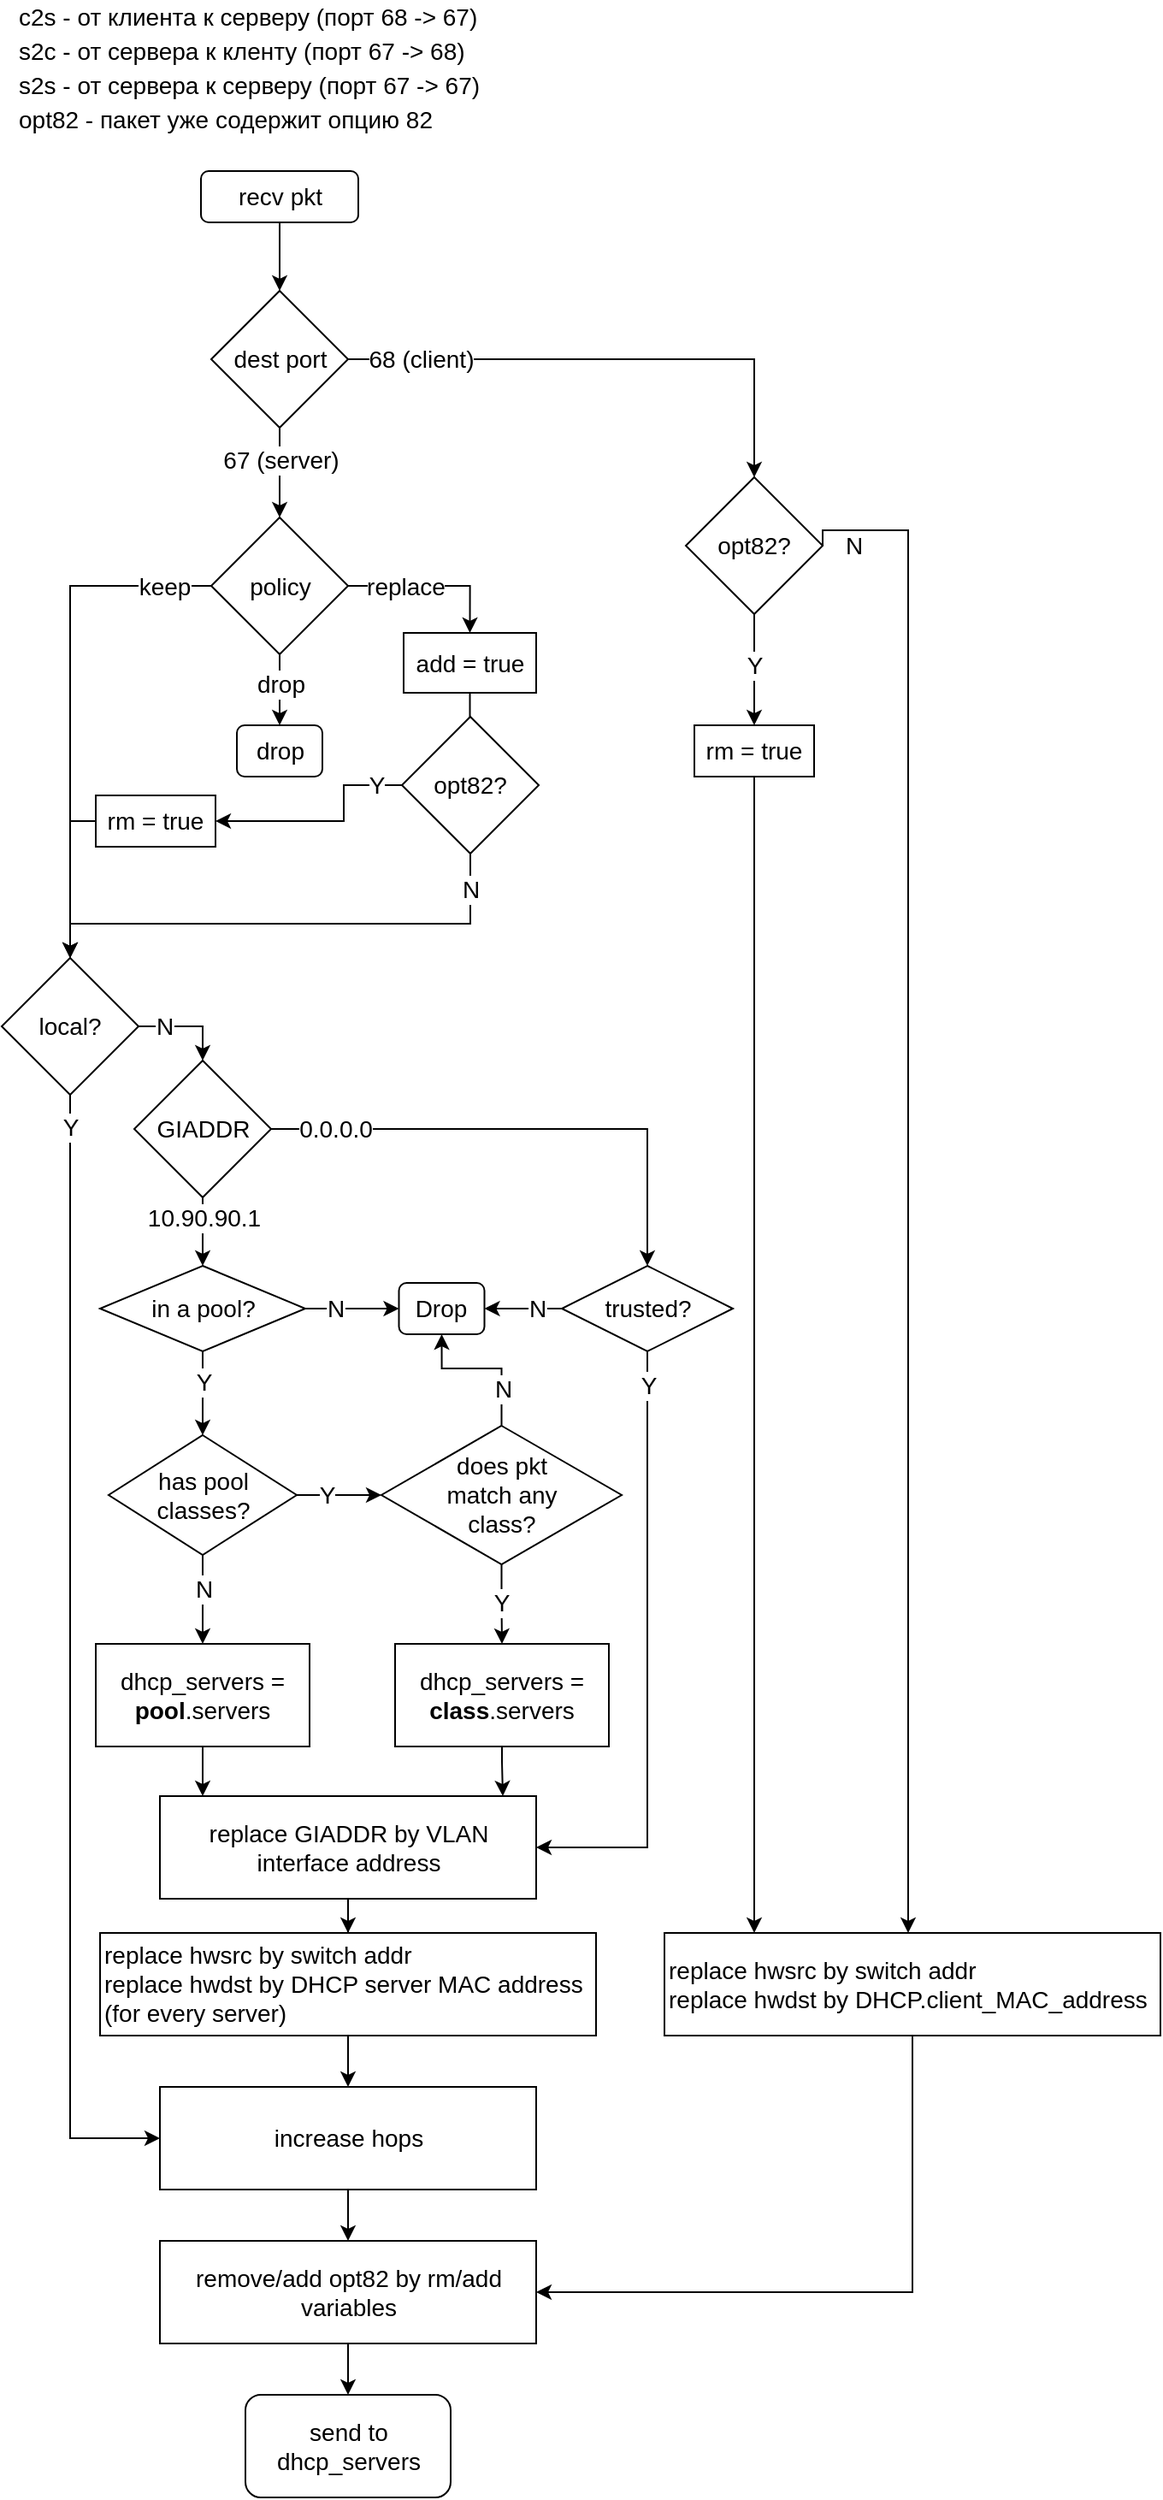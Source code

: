 <mxfile version="14.2.5" type="github">
  <diagram id="TX5AygsmMYn5Sqxo0yGN" name="Page-1">
    <mxGraphModel dx="716" dy="483" grid="1" gridSize="10" guides="1" tooltips="1" connect="1" arrows="1" fold="1" page="1" pageScale="1" pageWidth="850" pageHeight="1100" math="0" shadow="0">
      <root>
        <mxCell id="0" />
        <mxCell id="1" parent="0" />
        <mxCell id="Aw4snWHt7EFA5zKAU956-2" style="edgeStyle=orthogonalEdgeStyle;rounded=0;orthogonalLoop=1;jettySize=auto;html=1;entryX=0.5;entryY=0;entryDx=0;entryDy=0;" edge="1" parent="1" source="Aw4snWHt7EFA5zKAU956-132" target="Aw4snWHt7EFA5zKAU956-15">
          <mxGeometry relative="1" as="geometry">
            <mxPoint x="432.5" y="760" as="targetPoint" />
            <mxPoint x="187.5" y="685" as="sourcePoint" />
            <Array as="points">
              <mxPoint x="398" y="680" />
            </Array>
          </mxGeometry>
        </mxCell>
        <mxCell id="Aw4snWHt7EFA5zKAU956-5" style="edgeStyle=orthogonalEdgeStyle;rounded=0;orthogonalLoop=1;jettySize=auto;html=1;entryX=0.5;entryY=0;entryDx=0;entryDy=0;" edge="1" parent="1" source="Aw4snWHt7EFA5zKAU956-132" target="Aw4snWHt7EFA5zKAU956-7">
          <mxGeometry relative="1" as="geometry">
            <mxPoint x="137.5" y="830" as="targetPoint" />
            <mxPoint x="137.5" y="700" as="sourcePoint" />
          </mxGeometry>
        </mxCell>
        <mxCell id="Aw4snWHt7EFA5zKAU956-6" value="&lt;div style=&quot;font-size: 14px;&quot;&gt;10.90.90.1&lt;/div&gt;" style="text;html=1;align=center;verticalAlign=middle;resizable=0;points=[];autosize=1;labelBackgroundColor=#ffffff;fontSize=14;" vertex="1" parent="1">
          <mxGeometry x="97.5" y="722" width="80" height="20" as="geometry" />
        </mxCell>
        <mxCell id="Aw4snWHt7EFA5zKAU956-14" style="edgeStyle=orthogonalEdgeStyle;rounded=0;orthogonalLoop=1;jettySize=auto;html=1;entryX=0;entryY=0.5;entryDx=0;entryDy=0;fontSize=14;" edge="1" parent="1" source="Aw4snWHt7EFA5zKAU956-7" target="Aw4snWHt7EFA5zKAU956-8">
          <mxGeometry relative="1" as="geometry" />
        </mxCell>
        <mxCell id="Aw4snWHt7EFA5zKAU956-23" style="edgeStyle=orthogonalEdgeStyle;rounded=0;orthogonalLoop=1;jettySize=auto;html=1;fontSize=14;" edge="1" parent="1" source="Aw4snWHt7EFA5zKAU956-7" target="Aw4snWHt7EFA5zKAU956-25">
          <mxGeometry relative="1" as="geometry">
            <mxPoint x="137.5" y="860" as="targetPoint" />
          </mxGeometry>
        </mxCell>
        <mxCell id="Aw4snWHt7EFA5zKAU956-7" value="in a pool?" style="rhombus;whiteSpace=wrap;html=1;labelBackgroundColor=#ffffff;fontSize=14;" vertex="1" parent="1">
          <mxGeometry x="77.5" y="760" width="120" height="50" as="geometry" />
        </mxCell>
        <mxCell id="Aw4snWHt7EFA5zKAU956-8" value="Drop" style="rounded=1;whiteSpace=wrap;html=1;labelBackgroundColor=#ffffff;fontSize=14;" vertex="1" parent="1">
          <mxGeometry x="252.25" y="770" width="50" height="30" as="geometry" />
        </mxCell>
        <mxCell id="Aw4snWHt7EFA5zKAU956-11" value="N" style="text;html=1;align=center;verticalAlign=middle;resizable=0;points=[];autosize=1;fontSize=14;labelBackgroundColor=#ffffff;" vertex="1" parent="1">
          <mxGeometry x="199.5" y="775" width="30" height="20" as="geometry" />
        </mxCell>
        <mxCell id="Aw4snWHt7EFA5zKAU956-43" style="edgeStyle=orthogonalEdgeStyle;rounded=0;orthogonalLoop=1;jettySize=auto;html=1;fontSize=14;exitX=0.5;exitY=1;exitDx=0;exitDy=0;" edge="1" parent="1" source="Aw4snWHt7EFA5zKAU956-15" target="Aw4snWHt7EFA5zKAU956-45">
          <mxGeometry relative="1" as="geometry">
            <mxPoint x="487.5" y="1200" as="targetPoint" />
            <mxPoint x="432.5" y="810" as="sourcePoint" />
            <Array as="points">
              <mxPoint x="398" y="1100" />
            </Array>
          </mxGeometry>
        </mxCell>
        <mxCell id="Aw4snWHt7EFA5zKAU956-144" style="edgeStyle=orthogonalEdgeStyle;rounded=0;orthogonalLoop=1;jettySize=auto;html=1;exitX=0;exitY=0.5;exitDx=0;exitDy=0;fontSize=14;" edge="1" parent="1" source="Aw4snWHt7EFA5zKAU956-15" target="Aw4snWHt7EFA5zKAU956-8">
          <mxGeometry relative="1" as="geometry" />
        </mxCell>
        <mxCell id="Aw4snWHt7EFA5zKAU956-15" value="trusted?" style="rhombus;whiteSpace=wrap;html=1;labelBackgroundColor=#ffffff;fontSize=14;" vertex="1" parent="1">
          <mxGeometry x="347.5" y="760" width="100" height="50" as="geometry" />
        </mxCell>
        <mxCell id="Aw4snWHt7EFA5zKAU956-16" value="0.0.0.0" style="text;html=1;align=center;verticalAlign=middle;resizable=0;points=[];autosize=1;fontSize=14;labelBackgroundColor=#ffffff;" vertex="1" parent="1">
          <mxGeometry x="184.5" y="670" width="60" height="20" as="geometry" />
        </mxCell>
        <mxCell id="Aw4snWHt7EFA5zKAU956-21" value="N" style="text;html=1;align=center;verticalAlign=middle;resizable=0;points=[];autosize=1;fontSize=14;labelBackgroundColor=#ffffff;" vertex="1" parent="1">
          <mxGeometry x="317.5" y="775" width="30" height="20" as="geometry" />
        </mxCell>
        <mxCell id="Aw4snWHt7EFA5zKAU956-24" value="Y" style="text;html=1;align=center;verticalAlign=middle;resizable=0;points=[];autosize=1;fontSize=14;labelBackgroundColor=#ffffff;" vertex="1" parent="1">
          <mxGeometry x="127.5" y="818" width="20" height="20" as="geometry" />
        </mxCell>
        <mxCell id="Aw4snWHt7EFA5zKAU956-27" style="edgeStyle=orthogonalEdgeStyle;rounded=0;orthogonalLoop=1;jettySize=auto;html=1;entryX=0;entryY=0.5;entryDx=0;entryDy=0;fontSize=14;" edge="1" parent="1" source="Aw4snWHt7EFA5zKAU956-25" target="Aw4snWHt7EFA5zKAU956-26">
          <mxGeometry relative="1" as="geometry" />
        </mxCell>
        <mxCell id="Aw4snWHt7EFA5zKAU956-31" style="edgeStyle=orthogonalEdgeStyle;rounded=0;orthogonalLoop=1;jettySize=auto;html=1;entryX=0.5;entryY=0;entryDx=0;entryDy=0;fontSize=14;" edge="1" parent="1" source="Aw4snWHt7EFA5zKAU956-25" target="Aw4snWHt7EFA5zKAU956-36">
          <mxGeometry relative="1" as="geometry">
            <mxPoint x="137.5" y="979" as="targetPoint" />
          </mxGeometry>
        </mxCell>
        <mxCell id="Aw4snWHt7EFA5zKAU956-25" value="has pool classes?" style="rhombus;whiteSpace=wrap;html=1;labelBackgroundColor=none;fontSize=14;" vertex="1" parent="1">
          <mxGeometry x="82.5" y="859" width="110" height="70" as="geometry" />
        </mxCell>
        <mxCell id="Aw4snWHt7EFA5zKAU956-33" style="edgeStyle=orthogonalEdgeStyle;rounded=0;orthogonalLoop=1;jettySize=auto;html=1;fontSize=14;entryX=0.5;entryY=0;entryDx=0;entryDy=0;" edge="1" parent="1" source="Aw4snWHt7EFA5zKAU956-26" target="Aw4snWHt7EFA5zKAU956-37">
          <mxGeometry relative="1" as="geometry">
            <mxPoint x="312.5" y="979" as="targetPoint" />
            <Array as="points" />
          </mxGeometry>
        </mxCell>
        <mxCell id="Aw4snWHt7EFA5zKAU956-106" style="edgeStyle=orthogonalEdgeStyle;rounded=0;orthogonalLoop=1;jettySize=auto;html=1;entryX=0.5;entryY=1;entryDx=0;entryDy=0;fontSize=14;" edge="1" parent="1" source="Aw4snWHt7EFA5zKAU956-26" target="Aw4snWHt7EFA5zKAU956-8">
          <mxGeometry relative="1" as="geometry">
            <Array as="points">
              <mxPoint x="312" y="820" />
              <mxPoint x="277" y="820" />
            </Array>
          </mxGeometry>
        </mxCell>
        <mxCell id="Aw4snWHt7EFA5zKAU956-26" value="does pkt&lt;div&gt; match any&lt;/div&gt;&lt;div&gt; class?&lt;/div&gt;" style="rhombus;whiteSpace=wrap;html=1;labelBackgroundColor=none;fontSize=14;" vertex="1" parent="1">
          <mxGeometry x="242" y="853.5" width="140.5" height="81" as="geometry" />
        </mxCell>
        <mxCell id="Aw4snWHt7EFA5zKAU956-28" value="Y" style="text;html=1;align=center;verticalAlign=middle;resizable=0;points=[];autosize=1;fontSize=14;labelBackgroundColor=#ffffff;" vertex="1" parent="1">
          <mxGeometry x="199.5" y="884" width="20" height="20" as="geometry" />
        </mxCell>
        <mxCell id="Aw4snWHt7EFA5zKAU956-30" value="N" style="text;html=1;align=center;verticalAlign=middle;resizable=0;points=[];autosize=1;fontSize=14;labelBackgroundColor=#ffffff;" vertex="1" parent="1">
          <mxGeometry x="298" y="822" width="30" height="20" as="geometry" />
        </mxCell>
        <mxCell id="Aw4snWHt7EFA5zKAU956-32" value="N" style="text;html=1;align=center;verticalAlign=middle;resizable=0;points=[];autosize=1;fontSize=14;labelBackgroundColor=#ffffff;" vertex="1" parent="1">
          <mxGeometry x="122.5" y="939" width="30" height="20" as="geometry" />
        </mxCell>
        <mxCell id="Aw4snWHt7EFA5zKAU956-34" value="Y" style="text;html=1;align=center;verticalAlign=middle;resizable=0;points=[];autosize=1;fontSize=14;labelBackgroundColor=#ffffff;" vertex="1" parent="1">
          <mxGeometry x="302.25" y="947" width="20" height="20" as="geometry" />
        </mxCell>
        <mxCell id="Aw4snWHt7EFA5zKAU956-41" style="edgeStyle=orthogonalEdgeStyle;rounded=0;orthogonalLoop=1;jettySize=auto;html=1;fontSize=14;" edge="1" parent="1" source="Aw4snWHt7EFA5zKAU956-36" target="Aw4snWHt7EFA5zKAU956-45">
          <mxGeometry relative="1" as="geometry">
            <mxPoint x="232.5" y="1131" as="targetPoint" />
            <Array as="points">
              <mxPoint x="138" y="1101" />
              <mxPoint x="138" y="1101" />
            </Array>
          </mxGeometry>
        </mxCell>
        <mxCell id="Aw4snWHt7EFA5zKAU956-36" value="dhcp_servers = &lt;b&gt;pool&lt;/b&gt;.servers" style="rounded=0;whiteSpace=wrap;html=1;labelBackgroundColor=none;fontSize=14;" vertex="1" parent="1">
          <mxGeometry x="75" y="981" width="125" height="60" as="geometry" />
        </mxCell>
        <mxCell id="Aw4snWHt7EFA5zKAU956-42" style="edgeStyle=orthogonalEdgeStyle;rounded=0;orthogonalLoop=1;jettySize=auto;html=1;fontSize=14;" edge="1" parent="1" source="Aw4snWHt7EFA5zKAU956-37" target="Aw4snWHt7EFA5zKAU956-45">
          <mxGeometry relative="1" as="geometry">
            <mxPoint x="232.5" y="1131" as="targetPoint" />
            <Array as="points">
              <mxPoint x="313" y="1050" />
              <mxPoint x="313" y="1050" />
            </Array>
          </mxGeometry>
        </mxCell>
        <mxCell id="Aw4snWHt7EFA5zKAU956-37" value="dhcp_servers = &lt;b&gt;class&lt;/b&gt;.servers" style="rounded=0;whiteSpace=wrap;html=1;labelBackgroundColor=none;fontSize=14;" vertex="1" parent="1">
          <mxGeometry x="250" y="981" width="125" height="60" as="geometry" />
        </mxCell>
        <mxCell id="Aw4snWHt7EFA5zKAU956-44" value="Y" style="text;html=1;align=center;verticalAlign=middle;resizable=0;points=[];autosize=1;fontSize=14;labelBackgroundColor=#ffffff;" vertex="1" parent="1">
          <mxGeometry x="387.5" y="820" width="20" height="20" as="geometry" />
        </mxCell>
        <mxCell id="Aw4snWHt7EFA5zKAU956-47" style="edgeStyle=orthogonalEdgeStyle;rounded=0;orthogonalLoop=1;jettySize=auto;html=1;fontSize=14;" edge="1" parent="1" source="Aw4snWHt7EFA5zKAU956-45" target="Aw4snWHt7EFA5zKAU956-115">
          <mxGeometry relative="1" as="geometry" />
        </mxCell>
        <mxCell id="Aw4snWHt7EFA5zKAU956-45" value="&lt;div&gt;replace GIADDR by VLAN&lt;/div&gt;&lt;div&gt; interface address&lt;/div&gt;" style="rounded=0;whiteSpace=wrap;html=1;labelBackgroundColor=none;fontSize=14;" vertex="1" parent="1">
          <mxGeometry x="112.5" y="1070" width="220" height="60" as="geometry" />
        </mxCell>
        <mxCell id="Aw4snWHt7EFA5zKAU956-46" value="send to dhcp_servers" style="rounded=1;whiteSpace=wrap;html=1;labelBackgroundColor=none;fontSize=14;" vertex="1" parent="1">
          <mxGeometry x="162.5" y="1420" width="120" height="60" as="geometry" />
        </mxCell>
        <mxCell id="Aw4snWHt7EFA5zKAU956-59" style="edgeStyle=orthogonalEdgeStyle;rounded=0;orthogonalLoop=1;jettySize=auto;html=1;entryX=0.5;entryY=0;entryDx=0;entryDy=0;fontSize=14;" edge="1" parent="1" source="Aw4snWHt7EFA5zKAU956-52" target="Aw4snWHt7EFA5zKAU956-58">
          <mxGeometry relative="1" as="geometry" />
        </mxCell>
        <mxCell id="Aw4snWHt7EFA5zKAU956-73" style="edgeStyle=orthogonalEdgeStyle;rounded=0;orthogonalLoop=1;jettySize=auto;html=1;fontSize=14;" edge="1" parent="1" source="Aw4snWHt7EFA5zKAU956-52" target="Aw4snWHt7EFA5zKAU956-72">
          <mxGeometry relative="1" as="geometry" />
        </mxCell>
        <mxCell id="Aw4snWHt7EFA5zKAU956-52" value="dest port" style="rhombus;whiteSpace=wrap;html=1;labelBackgroundColor=none;fontSize=14;" vertex="1" parent="1">
          <mxGeometry x="142.5" y="190" width="80" height="80" as="geometry" />
        </mxCell>
        <mxCell id="Aw4snWHt7EFA5zKAU956-54" style="edgeStyle=orthogonalEdgeStyle;rounded=0;orthogonalLoop=1;jettySize=auto;html=1;entryX=0.5;entryY=0;entryDx=0;entryDy=0;fontSize=14;" edge="1" parent="1" source="Aw4snWHt7EFA5zKAU956-53" target="Aw4snWHt7EFA5zKAU956-52">
          <mxGeometry relative="1" as="geometry" />
        </mxCell>
        <mxCell id="Aw4snWHt7EFA5zKAU956-53" value="recv pkt" style="rounded=1;whiteSpace=wrap;html=1;labelBackgroundColor=none;fontSize=14;" vertex="1" parent="1">
          <mxGeometry x="136.5" y="120" width="92" height="30" as="geometry" />
        </mxCell>
        <mxCell id="Aw4snWHt7EFA5zKAU956-55" value="c2s - от клиента к серверу (порт 68 -&amp;gt; 67)" style="text;html=1;align=left;verticalAlign=middle;resizable=0;points=[];autosize=1;fontSize=14;" vertex="1" parent="1">
          <mxGeometry x="27.5" y="20" width="280" height="20" as="geometry" />
        </mxCell>
        <mxCell id="Aw4snWHt7EFA5zKAU956-56" value="s2c - от сервера к кленту (порт 67 -&amp;gt; 68)" style="text;html=1;align=left;verticalAlign=middle;resizable=0;points=[];autosize=1;fontSize=14;" vertex="1" parent="1">
          <mxGeometry x="27.5" y="40" width="280" height="20" as="geometry" />
        </mxCell>
        <mxCell id="Aw4snWHt7EFA5zKAU956-57" value="s2s - от сервера к серверу (порт 67 -&amp;gt; 67)" style="text;html=1;align=left;verticalAlign=middle;resizable=0;points=[];autosize=1;fontSize=14;" vertex="1" parent="1">
          <mxGeometry x="27.5" y="60" width="290" height="20" as="geometry" />
        </mxCell>
        <mxCell id="Aw4snWHt7EFA5zKAU956-84" style="edgeStyle=orthogonalEdgeStyle;rounded=0;orthogonalLoop=1;jettySize=auto;html=1;fontSize=14;exitX=0.5;exitY=1;exitDx=0;exitDy=0;" edge="1" parent="1" source="Aw4snWHt7EFA5zKAU956-69" target="Aw4snWHt7EFA5zKAU956-112">
          <mxGeometry relative="1" as="geometry">
            <mxPoint x="660" y="500" as="sourcePoint" />
            <mxPoint x="690" y="535" as="targetPoint" />
            <Array as="points">
              <mxPoint x="460" y="1110" />
              <mxPoint x="460" y="1110" />
            </Array>
          </mxGeometry>
        </mxCell>
        <mxCell id="Aw4snWHt7EFA5zKAU956-104" style="edgeStyle=orthogonalEdgeStyle;rounded=0;orthogonalLoop=1;jettySize=auto;html=1;entryX=0.5;entryY=0;entryDx=0;entryDy=0;fontSize=14;" edge="1" parent="1" source="Aw4snWHt7EFA5zKAU956-58" target="Aw4snWHt7EFA5zKAU956-69">
          <mxGeometry relative="1" as="geometry" />
        </mxCell>
        <mxCell id="Aw4snWHt7EFA5zKAU956-58" value="opt82?" style="rhombus;whiteSpace=wrap;html=1;labelBackgroundColor=none;fontSize=14;align=center;" vertex="1" parent="1">
          <mxGeometry x="420" y="299" width="80" height="80" as="geometry" />
        </mxCell>
        <mxCell id="Aw4snWHt7EFA5zKAU956-60" value="68 (client)" style="text;html=1;align=center;verticalAlign=middle;resizable=0;points=[];autosize=1;fontSize=14;labelBackgroundColor=#ffffff;labelBorderColor=none;" vertex="1" parent="1">
          <mxGeometry x="224.5" y="220" width="80" height="20" as="geometry" />
        </mxCell>
        <mxCell id="Aw4snWHt7EFA5zKAU956-64" value="67 (server)" style="text;html=1;align=center;verticalAlign=middle;resizable=0;points=[];autosize=1;fontSize=14;labelBackgroundColor=#ffffff;labelBorderColor=none;" vertex="1" parent="1">
          <mxGeometry x="142.5" y="279" width="80" height="20" as="geometry" />
        </mxCell>
        <mxCell id="Aw4snWHt7EFA5zKAU956-65" value="opt82 - пакет уже содержит опцию 82" style="text;html=1;align=left;verticalAlign=middle;resizable=0;points=[];autosize=1;fontSize=14;" vertex="1" parent="1">
          <mxGeometry x="27.5" y="80" width="260" height="20" as="geometry" />
        </mxCell>
        <mxCell id="Aw4snWHt7EFA5zKAU956-66" value="drop" style="rounded=1;whiteSpace=wrap;html=1;labelBackgroundColor=#ffffff;fontSize=14;align=center;" vertex="1" parent="1">
          <mxGeometry x="157.5" y="444" width="50" height="30" as="geometry" />
        </mxCell>
        <mxCell id="Aw4snWHt7EFA5zKAU956-85" style="edgeStyle=orthogonalEdgeStyle;rounded=0;orthogonalLoop=1;jettySize=auto;html=1;fontSize=14;exitX=1;exitY=0.5;exitDx=0;exitDy=0;" edge="1" parent="1" source="Aw4snWHt7EFA5zKAU956-58" target="Aw4snWHt7EFA5zKAU956-112">
          <mxGeometry relative="1" as="geometry">
            <mxPoint x="750" y="565" as="targetPoint" />
            <Array as="points">
              <mxPoint x="500" y="330" />
              <mxPoint x="550" y="330" />
            </Array>
          </mxGeometry>
        </mxCell>
        <mxCell id="Aw4snWHt7EFA5zKAU956-69" value="rm = true" style="rounded=0;whiteSpace=wrap;html=1;labelBackgroundColor=#ffffff;fontSize=14;align=center;" vertex="1" parent="1">
          <mxGeometry x="425" y="444" width="70" height="30" as="geometry" />
        </mxCell>
        <mxCell id="Aw4snWHt7EFA5zKAU956-71" value="N" style="text;html=1;align=center;verticalAlign=middle;resizable=0;points=[];autosize=1;fontSize=14;labelBackgroundColor=#ffffff;labelBorderColor=none;" vertex="1" parent="1">
          <mxGeometry x="503" y="329" width="30" height="20" as="geometry" />
        </mxCell>
        <mxCell id="Aw4snWHt7EFA5zKAU956-77" style="edgeStyle=orthogonalEdgeStyle;rounded=0;orthogonalLoop=1;jettySize=auto;html=1;fontSize=14;" edge="1" parent="1" source="Aw4snWHt7EFA5zKAU956-72" target="Aw4snWHt7EFA5zKAU956-66">
          <mxGeometry relative="1" as="geometry">
            <mxPoint x="183" y="450" as="targetPoint" />
          </mxGeometry>
        </mxCell>
        <mxCell id="Aw4snWHt7EFA5zKAU956-78" style="edgeStyle=orthogonalEdgeStyle;rounded=0;orthogonalLoop=1;jettySize=auto;html=1;entryX=0.5;entryY=0;entryDx=0;entryDy=0;fontSize=14;" edge="1" parent="1" source="Aw4snWHt7EFA5zKAU956-72" target="Aw4snWHt7EFA5zKAU956-75">
          <mxGeometry relative="1" as="geometry" />
        </mxCell>
        <mxCell id="Aw4snWHt7EFA5zKAU956-87" style="edgeStyle=orthogonalEdgeStyle;rounded=0;orthogonalLoop=1;jettySize=auto;html=1;fontSize=14;" edge="1" parent="1" source="Aw4snWHt7EFA5zKAU956-72" target="Aw4snWHt7EFA5zKAU956-116">
          <mxGeometry relative="1" as="geometry">
            <Array as="points">
              <mxPoint x="60" y="363" />
            </Array>
          </mxGeometry>
        </mxCell>
        <mxCell id="Aw4snWHt7EFA5zKAU956-72" value="policy" style="rhombus;whiteSpace=wrap;html=1;labelBackgroundColor=none;fontSize=14;" vertex="1" parent="1">
          <mxGeometry x="142.5" y="322.5" width="80" height="80" as="geometry" />
        </mxCell>
        <mxCell id="Aw4snWHt7EFA5zKAU956-94" style="edgeStyle=orthogonalEdgeStyle;rounded=0;orthogonalLoop=1;jettySize=auto;html=1;entryX=0.5;entryY=0;entryDx=0;entryDy=0;fontSize=14;" edge="1" parent="1" source="Aw4snWHt7EFA5zKAU956-75" target="Aw4snWHt7EFA5zKAU956-90">
          <mxGeometry relative="1" as="geometry" />
        </mxCell>
        <mxCell id="Aw4snWHt7EFA5zKAU956-75" value="add = true" style="rounded=0;whiteSpace=wrap;html=1;labelBackgroundColor=#ffffff;fontSize=14;align=center;" vertex="1" parent="1">
          <mxGeometry x="255" y="390" width="77.5" height="35" as="geometry" />
        </mxCell>
        <mxCell id="Aw4snWHt7EFA5zKAU956-79" value="drop" style="text;html=1;align=center;verticalAlign=middle;resizable=0;points=[];autosize=1;fontSize=14;labelBackgroundColor=#ffffff;labelBorderColor=none;" vertex="1" parent="1">
          <mxGeometry x="162.5" y="410" width="40" height="20" as="geometry" />
        </mxCell>
        <mxCell id="Aw4snWHt7EFA5zKAU956-80" value="replace" style="text;html=1;align=center;verticalAlign=middle;resizable=0;points=[];autosize=1;fontSize=14;labelBackgroundColor=#ffffff;labelBorderColor=none;" vertex="1" parent="1">
          <mxGeometry x="226" y="352.5" width="60" height="20" as="geometry" />
        </mxCell>
        <mxCell id="Aw4snWHt7EFA5zKAU956-88" value="keep" style="text;html=1;align=center;verticalAlign=middle;resizable=0;points=[];autosize=1;fontSize=14;labelBackgroundColor=#ffffff;labelBorderColor=none;" vertex="1" parent="1">
          <mxGeometry x="89.5" y="352.5" width="50" height="20" as="geometry" />
        </mxCell>
        <mxCell id="Aw4snWHt7EFA5zKAU956-128" style="edgeStyle=orthogonalEdgeStyle;rounded=0;orthogonalLoop=1;jettySize=auto;html=1;fontSize=14;" edge="1" parent="1" source="Aw4snWHt7EFA5zKAU956-90" target="Aw4snWHt7EFA5zKAU956-91">
          <mxGeometry relative="1" as="geometry">
            <Array as="points">
              <mxPoint x="220" y="479" />
              <mxPoint x="220" y="500" />
            </Array>
          </mxGeometry>
        </mxCell>
        <mxCell id="Aw4snWHt7EFA5zKAU956-130" style="edgeStyle=orthogonalEdgeStyle;rounded=0;orthogonalLoop=1;jettySize=auto;html=1;fontSize=14;" edge="1" parent="1" source="Aw4snWHt7EFA5zKAU956-90" target="Aw4snWHt7EFA5zKAU956-116">
          <mxGeometry relative="1" as="geometry">
            <mxPoint x="450" y="620" as="targetPoint" />
            <Array as="points">
              <mxPoint x="294" y="560" />
              <mxPoint x="60" y="560" />
            </Array>
          </mxGeometry>
        </mxCell>
        <mxCell id="Aw4snWHt7EFA5zKAU956-90" value="opt82?" style="rhombus;whiteSpace=wrap;html=1;labelBackgroundColor=none;fontSize=14;align=center;" vertex="1" parent="1">
          <mxGeometry x="254" y="439" width="80" height="80" as="geometry" />
        </mxCell>
        <mxCell id="Aw4snWHt7EFA5zKAU956-129" style="edgeStyle=orthogonalEdgeStyle;rounded=0;orthogonalLoop=1;jettySize=auto;html=1;fontSize=14;" edge="1" parent="1" source="Aw4snWHt7EFA5zKAU956-91" target="Aw4snWHt7EFA5zKAU956-116">
          <mxGeometry relative="1" as="geometry">
            <Array as="points">
              <mxPoint x="60" y="500" />
            </Array>
          </mxGeometry>
        </mxCell>
        <mxCell id="Aw4snWHt7EFA5zKAU956-91" value="rm = true" style="rounded=0;whiteSpace=wrap;html=1;labelBackgroundColor=#ffffff;fontSize=14;align=center;" vertex="1" parent="1">
          <mxGeometry x="75" y="485" width="70" height="30" as="geometry" />
        </mxCell>
        <mxCell id="Aw4snWHt7EFA5zKAU956-93" value="Y" style="text;html=1;align=center;verticalAlign=middle;resizable=0;points=[];autosize=1;fontSize=14;labelBackgroundColor=#ffffff;labelBorderColor=none;" vertex="1" parent="1">
          <mxGeometry x="228.5" y="469" width="20" height="20" as="geometry" />
        </mxCell>
        <mxCell id="Aw4snWHt7EFA5zKAU956-96" value="N" style="text;html=1;align=center;verticalAlign=middle;resizable=0;points=[];autosize=1;fontSize=14;labelBackgroundColor=#ffffff;labelBorderColor=none;" vertex="1" parent="1">
          <mxGeometry x="278.75" y="530" width="30" height="20" as="geometry" />
        </mxCell>
        <mxCell id="Aw4snWHt7EFA5zKAU956-102" value="Y" style="text;html=1;align=center;verticalAlign=middle;resizable=0;points=[];autosize=1;fontSize=14;labelBackgroundColor=#ffffff;labelBorderColor=none;" vertex="1" parent="1">
          <mxGeometry x="450" y="399" width="20" height="20" as="geometry" />
        </mxCell>
        <mxCell id="Aw4snWHt7EFA5zKAU956-109" style="edgeStyle=orthogonalEdgeStyle;rounded=0;orthogonalLoop=1;jettySize=auto;html=1;fontSize=14;" edge="1" parent="1" source="Aw4snWHt7EFA5zKAU956-108" target="Aw4snWHt7EFA5zKAU956-46">
          <mxGeometry relative="1" as="geometry" />
        </mxCell>
        <mxCell id="Aw4snWHt7EFA5zKAU956-108" value="remove/add opt82 by rm/add variables" style="rounded=0;whiteSpace=wrap;html=1;labelBackgroundColor=none;fontSize=14;" vertex="1" parent="1">
          <mxGeometry x="112.5" y="1330" width="220" height="60" as="geometry" />
        </mxCell>
        <mxCell id="Aw4snWHt7EFA5zKAU956-111" style="edgeStyle=orthogonalEdgeStyle;rounded=0;orthogonalLoop=1;jettySize=auto;html=1;entryX=0.5;entryY=0;entryDx=0;entryDy=0;fontSize=14;" edge="1" parent="1" source="Aw4snWHt7EFA5zKAU956-110" target="Aw4snWHt7EFA5zKAU956-108">
          <mxGeometry relative="1" as="geometry" />
        </mxCell>
        <mxCell id="Aw4snWHt7EFA5zKAU956-110" value="increase hops" style="rounded=0;whiteSpace=wrap;html=1;labelBackgroundColor=none;fontSize=14;" vertex="1" parent="1">
          <mxGeometry x="112.5" y="1240" width="220" height="60" as="geometry" />
        </mxCell>
        <mxCell id="Aw4snWHt7EFA5zKAU956-114" style="edgeStyle=orthogonalEdgeStyle;rounded=0;orthogonalLoop=1;jettySize=auto;html=1;fontSize=14;" edge="1" parent="1" source="Aw4snWHt7EFA5zKAU956-112" target="Aw4snWHt7EFA5zKAU956-108">
          <mxGeometry relative="1" as="geometry">
            <Array as="points">
              <mxPoint x="553" y="1360" />
            </Array>
          </mxGeometry>
        </mxCell>
        <mxCell id="Aw4snWHt7EFA5zKAU956-112" value="&lt;div&gt;replace hwsrc by switch addr&lt;/div&gt;&lt;div&gt;replace hwdst by DHCP.client_MAC_address&lt;br&gt;&lt;/div&gt;" style="rounded=0;whiteSpace=wrap;html=1;labelBackgroundColor=none;fontSize=14;align=left;" vertex="1" parent="1">
          <mxGeometry x="407.5" y="1150" width="290" height="60" as="geometry" />
        </mxCell>
        <mxCell id="Aw4snWHt7EFA5zKAU956-127" value="" style="edgeStyle=orthogonalEdgeStyle;rounded=0;orthogonalLoop=1;jettySize=auto;html=1;fontSize=14;" edge="1" parent="1" source="Aw4snWHt7EFA5zKAU956-115" target="Aw4snWHt7EFA5zKAU956-110">
          <mxGeometry relative="1" as="geometry" />
        </mxCell>
        <mxCell id="Aw4snWHt7EFA5zKAU956-115" value="&lt;div&gt;replace hwsrc by switch addr&lt;/div&gt;&lt;div&gt;replace hwdst by DHCP server MAC address&lt;/div&gt;&lt;div&gt;(for every server)&lt;br&gt;&lt;/div&gt;" style="rounded=0;whiteSpace=wrap;html=1;labelBackgroundColor=none;fontSize=14;align=left;" vertex="1" parent="1">
          <mxGeometry x="77.5" y="1150" width="290" height="60" as="geometry" />
        </mxCell>
        <mxCell id="Aw4snWHt7EFA5zKAU956-119" style="edgeStyle=orthogonalEdgeStyle;rounded=0;orthogonalLoop=1;jettySize=auto;html=1;fontSize=14;" edge="1" parent="1" source="Aw4snWHt7EFA5zKAU956-116" target="Aw4snWHt7EFA5zKAU956-110">
          <mxGeometry relative="1" as="geometry">
            <Array as="points">
              <mxPoint x="60" y="1270" />
            </Array>
          </mxGeometry>
        </mxCell>
        <mxCell id="Aw4snWHt7EFA5zKAU956-116" value="&lt;div&gt;local?&lt;/div&gt;" style="rhombus;whiteSpace=wrap;html=1;labelBackgroundColor=#ffffff;fontSize=14;align=center;" vertex="1" parent="1">
          <mxGeometry x="20" y="580" width="80" height="80" as="geometry" />
        </mxCell>
        <mxCell id="Aw4snWHt7EFA5zKAU956-120" value="Y" style="text;html=1;align=center;verticalAlign=middle;resizable=0;points=[];autosize=1;fontSize=14;labelBackgroundColor=#ffffff;" vertex="1" parent="1">
          <mxGeometry x="50" y="669" width="20" height="20" as="geometry" />
        </mxCell>
        <mxCell id="Aw4snWHt7EFA5zKAU956-132" value="&lt;div align=&quot;center&quot;&gt;GIADDR&lt;/div&gt;" style="rhombus;whiteSpace=wrap;html=1;labelBackgroundColor=#ffffff;fontSize=14;align=center;" vertex="1" parent="1">
          <mxGeometry x="97.5" y="640" width="80" height="80" as="geometry" />
        </mxCell>
        <mxCell id="Aw4snWHt7EFA5zKAU956-133" style="edgeStyle=orthogonalEdgeStyle;rounded=0;orthogonalLoop=1;jettySize=auto;html=1;exitX=1;exitY=0.5;exitDx=0;exitDy=0;fontSize=14;entryX=0.5;entryY=0;entryDx=0;entryDy=0;" edge="1" parent="1" source="Aw4snWHt7EFA5zKAU956-116" target="Aw4snWHt7EFA5zKAU956-132">
          <mxGeometry relative="1" as="geometry">
            <mxPoint x="100" y="680" as="sourcePoint" />
            <mxPoint x="270" y="670" as="targetPoint" />
            <Array as="points" />
          </mxGeometry>
        </mxCell>
        <mxCell id="Aw4snWHt7EFA5zKAU956-135" value="N" style="text;html=1;align=center;verticalAlign=middle;resizable=0;points=[];autosize=1;fontSize=14;labelBackgroundColor=#ffffff;" vertex="1" parent="1">
          <mxGeometry x="100" y="610" width="30" height="20" as="geometry" />
        </mxCell>
      </root>
    </mxGraphModel>
  </diagram>
</mxfile>
